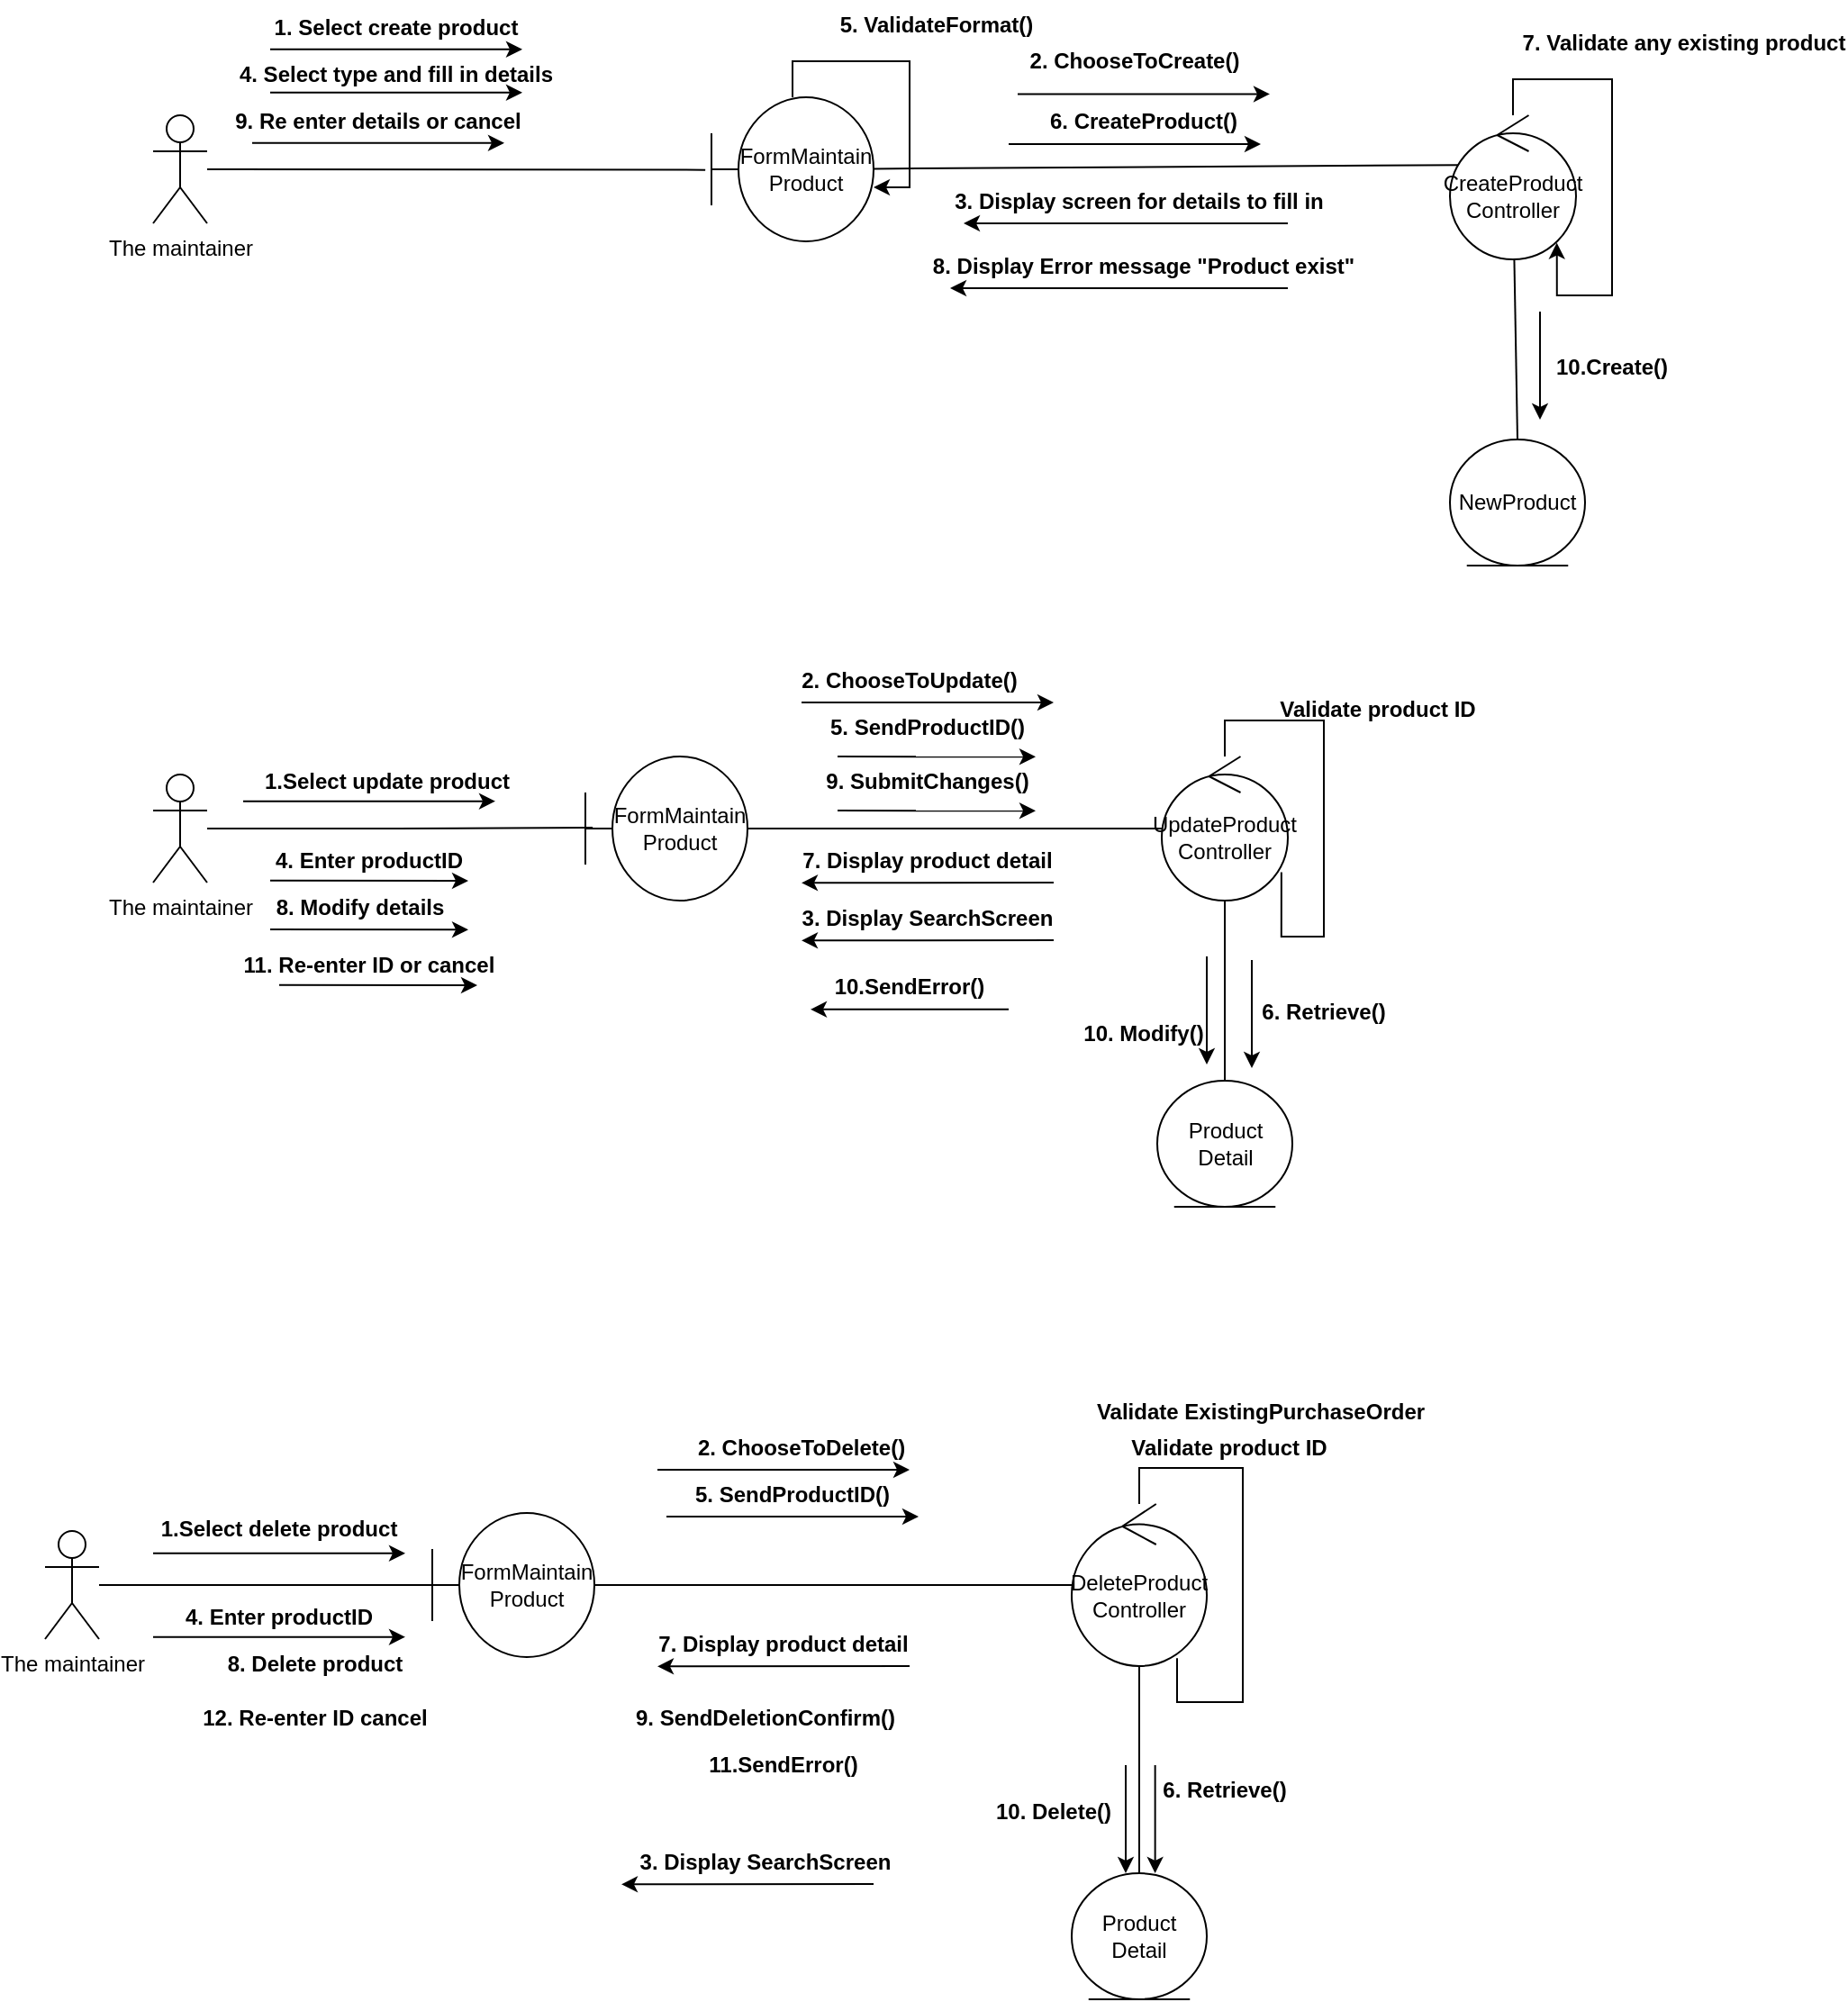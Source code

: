 <mxfile version="13.8.3" type="github">
  <diagram id="UbaRQ7SZipwC_jb8pstA" name="Page-1">
    <mxGraphModel dx="2523" dy="934" grid="1" gridSize="10" guides="1" tooltips="1" connect="1" arrows="1" fold="1" page="1" pageScale="1" pageWidth="850" pageHeight="1100" math="0" shadow="0">
      <root>
        <mxCell id="0" />
        <mxCell id="1" parent="0" />
        <mxCell id="t10QagFbox6d3jLnH6TC-21" style="edgeStyle=none;rounded=0;orthogonalLoop=1;jettySize=auto;html=1;entryX=-0.038;entryY=0.504;entryDx=0;entryDy=0;entryPerimeter=0;endArrow=none;endFill=0;" edge="1" parent="1" source="t10QagFbox6d3jLnH6TC-1" target="t10QagFbox6d3jLnH6TC-2">
          <mxGeometry relative="1" as="geometry">
            <mxPoint x="278.38" y="326.8" as="targetPoint" />
          </mxGeometry>
        </mxCell>
        <mxCell id="t10QagFbox6d3jLnH6TC-1" value="The maintainer" style="shape=umlActor;verticalLabelPosition=bottom;verticalAlign=top;html=1;" vertex="1" parent="1">
          <mxGeometry x="30" y="294" width="30" height="60" as="geometry" />
        </mxCell>
        <mxCell id="t10QagFbox6d3jLnH6TC-9" style="edgeStyle=orthogonalEdgeStyle;rounded=0;orthogonalLoop=1;jettySize=auto;html=1;endArrow=classic;endFill=1;entryX=1;entryY=0.625;entryDx=0;entryDy=0;entryPerimeter=0;" edge="1" parent="1" source="t10QagFbox6d3jLnH6TC-2" target="t10QagFbox6d3jLnH6TC-2">
          <mxGeometry relative="1" as="geometry">
            <mxPoint x="440" y="214" as="targetPoint" />
          </mxGeometry>
        </mxCell>
        <mxCell id="t10QagFbox6d3jLnH6TC-10" style="rounded=0;orthogonalLoop=1;jettySize=auto;html=1;entryX=0.094;entryY=0.345;entryDx=0;entryDy=0;entryPerimeter=0;endArrow=none;endFill=0;" edge="1" parent="1" source="t10QagFbox6d3jLnH6TC-2" target="t10QagFbox6d3jLnH6TC-3">
          <mxGeometry relative="1" as="geometry" />
        </mxCell>
        <mxCell id="t10QagFbox6d3jLnH6TC-2" value="FormMaintain&lt;br&gt;Product" style="shape=umlBoundary;whiteSpace=wrap;html=1;" vertex="1" parent="1">
          <mxGeometry x="340" y="284" width="90" height="80" as="geometry" />
        </mxCell>
        <mxCell id="t10QagFbox6d3jLnH6TC-14" style="edgeStyle=none;rounded=0;orthogonalLoop=1;jettySize=auto;html=1;entryX=0.5;entryY=0;entryDx=0;entryDy=0;endArrow=none;endFill=0;" edge="1" parent="1" source="t10QagFbox6d3jLnH6TC-3" target="t10QagFbox6d3jLnH6TC-13">
          <mxGeometry relative="1" as="geometry" />
        </mxCell>
        <mxCell id="t10QagFbox6d3jLnH6TC-27" style="edgeStyle=orthogonalEdgeStyle;rounded=0;orthogonalLoop=1;jettySize=auto;html=1;endArrow=classic;endFill=1;entryX=0.848;entryY=0.885;entryDx=0;entryDy=0;entryPerimeter=0;" edge="1" parent="1" source="t10QagFbox6d3jLnH6TC-3" target="t10QagFbox6d3jLnH6TC-3">
          <mxGeometry relative="1" as="geometry">
            <mxPoint x="785.0" y="270" as="targetPoint" />
          </mxGeometry>
        </mxCell>
        <mxCell id="t10QagFbox6d3jLnH6TC-3" value="CreateProduct&lt;br&gt;Controller" style="ellipse;shape=umlControl;whiteSpace=wrap;html=1;" vertex="1" parent="1">
          <mxGeometry x="750" y="294" width="70" height="80" as="geometry" />
        </mxCell>
        <mxCell id="t10QagFbox6d3jLnH6TC-5" value="1. Select create product" style="text;align=center;fontStyle=1;verticalAlign=middle;spacingLeft=3;spacingRight=3;strokeColor=none;rotatable=0;points=[[0,0.5],[1,0.5]];portConstraint=eastwest;" vertex="1" parent="1">
          <mxGeometry x="125" y="231.41" width="80" height="26" as="geometry" />
        </mxCell>
        <mxCell id="t10QagFbox6d3jLnH6TC-11" value="5. ValidateFormat()" style="text;align=center;fontStyle=1;verticalAlign=middle;spacingLeft=3;spacingRight=3;strokeColor=none;rotatable=0;points=[[0,0.5],[1,0.5]];portConstraint=eastwest;" vertex="1" parent="1">
          <mxGeometry x="425" y="230" width="80" height="26" as="geometry" />
        </mxCell>
        <mxCell id="t10QagFbox6d3jLnH6TC-12" value="6. CreateProduct()" style="text;align=center;fontStyle=1;verticalAlign=middle;spacingLeft=3;spacingRight=3;strokeColor=none;rotatable=0;points=[[0,0.5],[1,0.5]];portConstraint=eastwest;" vertex="1" parent="1">
          <mxGeometry x="540" y="283.41" width="80" height="26" as="geometry" />
        </mxCell>
        <mxCell id="t10QagFbox6d3jLnH6TC-13" value="NewProduct" style="ellipse;shape=umlEntity;whiteSpace=wrap;html=1;" vertex="1" parent="1">
          <mxGeometry x="750" y="474" width="75" height="70" as="geometry" />
        </mxCell>
        <mxCell id="t10QagFbox6d3jLnH6TC-15" value="10.Create()" style="text;align=center;fontStyle=1;verticalAlign=middle;spacingLeft=3;spacingRight=3;strokeColor=none;rotatable=0;points=[[0,0.5],[1,0.5]];portConstraint=eastwest;" vertex="1" parent="1">
          <mxGeometry x="800" y="420" width="80" height="26" as="geometry" />
        </mxCell>
        <mxCell id="t10QagFbox6d3jLnH6TC-22" value="3. Display screen for details to fill in" style="text;align=center;fontStyle=1;verticalAlign=middle;spacingLeft=3;spacingRight=3;strokeColor=none;rotatable=0;points=[[0,0.5],[1,0.5]];portConstraint=eastwest;" vertex="1" parent="1">
          <mxGeometry x="537.5" y="328" width="80" height="26" as="geometry" />
        </mxCell>
        <mxCell id="t10QagFbox6d3jLnH6TC-25" value="4. Select type and fill in details" style="text;align=center;fontStyle=1;verticalAlign=middle;spacingLeft=3;spacingRight=3;strokeColor=none;rotatable=0;points=[[0,0.5],[1,0.5]];portConstraint=eastwest;" vertex="1" parent="1">
          <mxGeometry x="125" y="257.41" width="80" height="26" as="geometry" />
        </mxCell>
        <mxCell id="t10QagFbox6d3jLnH6TC-28" value="7. Validate any existing product" style="text;align=center;fontStyle=1;verticalAlign=middle;spacingLeft=3;spacingRight=3;strokeColor=none;rotatable=0;points=[[0,0.5],[1,0.5]];portConstraint=eastwest;" vertex="1" parent="1">
          <mxGeometry x="840" y="240" width="80" height="26" as="geometry" />
        </mxCell>
        <mxCell id="t10QagFbox6d3jLnH6TC-29" value="8. Display Error message &quot;Product exist&quot;" style="text;align=center;fontStyle=1;verticalAlign=middle;spacingLeft=3;spacingRight=3;strokeColor=none;rotatable=0;points=[[0,0.5],[1,0.5]];portConstraint=eastwest;" vertex="1" parent="1">
          <mxGeometry x="540" y="364" width="80" height="26" as="geometry" />
        </mxCell>
        <mxCell id="t10QagFbox6d3jLnH6TC-30" value="9. Re enter details or cancel" style="text;align=center;fontStyle=1;verticalAlign=middle;spacingLeft=3;spacingRight=3;strokeColor=none;rotatable=0;points=[[0,0.5],[1,0.5]];portConstraint=eastwest;" vertex="1" parent="1">
          <mxGeometry x="115" y="283.41" width="80" height="26" as="geometry" />
        </mxCell>
        <mxCell id="t10QagFbox6d3jLnH6TC-36" style="edgeStyle=orthogonalEdgeStyle;rounded=0;orthogonalLoop=1;jettySize=auto;html=1;entryX=0.045;entryY=0.494;entryDx=0;entryDy=0;entryPerimeter=0;endArrow=none;endFill=0;" edge="1" parent="1" source="t10QagFbox6d3jLnH6TC-32" target="t10QagFbox6d3jLnH6TC-35">
          <mxGeometry relative="1" as="geometry" />
        </mxCell>
        <mxCell id="t10QagFbox6d3jLnH6TC-32" value="The maintainer" style="shape=umlActor;verticalLabelPosition=bottom;verticalAlign=top;html=1;" vertex="1" parent="1">
          <mxGeometry x="30" y="660" width="30" height="60" as="geometry" />
        </mxCell>
        <mxCell id="t10QagFbox6d3jLnH6TC-41" style="edgeStyle=orthogonalEdgeStyle;rounded=0;orthogonalLoop=1;jettySize=auto;html=1;endArrow=none;endFill=0;" edge="1" parent="1" source="t10QagFbox6d3jLnH6TC-35" target="t10QagFbox6d3jLnH6TC-40">
          <mxGeometry relative="1" as="geometry" />
        </mxCell>
        <mxCell id="t10QagFbox6d3jLnH6TC-35" value="FormMaintain&lt;br&gt;Product" style="shape=umlBoundary;whiteSpace=wrap;html=1;" vertex="1" parent="1">
          <mxGeometry x="270" y="650" width="90" height="80" as="geometry" />
        </mxCell>
        <mxCell id="t10QagFbox6d3jLnH6TC-37" value="1.Select update product" style="text;align=center;fontStyle=1;verticalAlign=middle;spacingLeft=3;spacingRight=3;strokeColor=none;rotatable=0;points=[[0,0.5],[1,0.5]];portConstraint=eastwest;" vertex="1" parent="1">
          <mxGeometry x="120" y="650" width="80" height="26" as="geometry" />
        </mxCell>
        <mxCell id="t10QagFbox6d3jLnH6TC-39" value="2. ChooseToCreate()" style="text;align=center;fontStyle=1;verticalAlign=middle;spacingLeft=3;spacingRight=3;strokeColor=none;rotatable=0;points=[[0,0.5],[1,0.5]];portConstraint=eastwest;" vertex="1" parent="1">
          <mxGeometry x="535" y="250" width="80" height="26" as="geometry" />
        </mxCell>
        <mxCell id="t10QagFbox6d3jLnH6TC-49" style="edgeStyle=orthogonalEdgeStyle;rounded=0;orthogonalLoop=1;jettySize=auto;html=1;entryX=0.5;entryY=0;entryDx=0;entryDy=0;endArrow=none;endFill=0;" edge="1" parent="1" source="t10QagFbox6d3jLnH6TC-40" target="t10QagFbox6d3jLnH6TC-48">
          <mxGeometry relative="1" as="geometry" />
        </mxCell>
        <mxCell id="t10QagFbox6d3jLnH6TC-40" value="UpdateProduct&lt;br&gt;Controller" style="ellipse;shape=umlControl;whiteSpace=wrap;html=1;" vertex="1" parent="1">
          <mxGeometry x="590" y="650" width="70" height="80" as="geometry" />
        </mxCell>
        <mxCell id="t10QagFbox6d3jLnH6TC-42" value="2. ChooseToUpdate()" style="text;align=center;fontStyle=1;verticalAlign=middle;spacingLeft=3;spacingRight=3;strokeColor=none;rotatable=0;points=[[0,0.5],[1,0.5]];portConstraint=eastwest;" vertex="1" parent="1">
          <mxGeometry x="410" y="594" width="80" height="26" as="geometry" />
        </mxCell>
        <mxCell id="t10QagFbox6d3jLnH6TC-43" value="3. Display SearchScreen" style="text;align=center;fontStyle=1;verticalAlign=middle;spacingLeft=3;spacingRight=3;strokeColor=none;rotatable=0;points=[[0,0.5],[1,0.5]];portConstraint=eastwest;" vertex="1" parent="1">
          <mxGeometry x="420" y="726" width="80" height="26" as="geometry" />
        </mxCell>
        <mxCell id="t10QagFbox6d3jLnH6TC-44" value="4. Enter productID" style="text;align=center;fontStyle=1;verticalAlign=middle;spacingLeft=3;spacingRight=3;strokeColor=none;rotatable=0;points=[[0,0.5],[1,0.5]];portConstraint=eastwest;" vertex="1" parent="1">
          <mxGeometry x="110" y="694" width="80" height="26" as="geometry" />
        </mxCell>
        <mxCell id="t10QagFbox6d3jLnH6TC-46" style="edgeStyle=orthogonalEdgeStyle;rounded=0;orthogonalLoop=1;jettySize=auto;html=1;entryX=0.949;entryY=0.803;entryDx=0;entryDy=0;entryPerimeter=0;endArrow=none;endFill=0;" edge="1" parent="1" source="t10QagFbox6d3jLnH6TC-40" target="t10QagFbox6d3jLnH6TC-40">
          <mxGeometry relative="1" as="geometry" />
        </mxCell>
        <mxCell id="t10QagFbox6d3jLnH6TC-47" value="Validate product ID" style="text;align=center;fontStyle=1;verticalAlign=middle;spacingLeft=3;spacingRight=3;strokeColor=none;rotatable=0;points=[[0,0.5],[1,0.5]];portConstraint=eastwest;" vertex="1" parent="1">
          <mxGeometry x="670" y="610" width="80" height="26" as="geometry" />
        </mxCell>
        <mxCell id="t10QagFbox6d3jLnH6TC-48" value="Product Detail" style="ellipse;shape=umlEntity;whiteSpace=wrap;html=1;" vertex="1" parent="1">
          <mxGeometry x="587.5" y="830" width="75" height="70" as="geometry" />
        </mxCell>
        <mxCell id="t10QagFbox6d3jLnH6TC-50" value="7. Display product detail" style="text;align=center;fontStyle=1;verticalAlign=middle;spacingLeft=3;spacingRight=3;strokeColor=none;rotatable=0;points=[[0,0.5],[1,0.5]];portConstraint=eastwest;" vertex="1" parent="1">
          <mxGeometry x="420" y="694" width="80" height="26" as="geometry" />
        </mxCell>
        <mxCell id="t10QagFbox6d3jLnH6TC-51" value="8. Modify details" style="text;align=center;fontStyle=1;verticalAlign=middle;spacingLeft=3;spacingRight=3;strokeColor=none;rotatable=0;points=[[0,0.5],[1,0.5]];portConstraint=eastwest;" vertex="1" parent="1">
          <mxGeometry x="105" y="720" width="80" height="26" as="geometry" />
        </mxCell>
        <mxCell id="t10QagFbox6d3jLnH6TC-52" value="6. Retrieve()" style="text;align=center;fontStyle=1;verticalAlign=middle;spacingLeft=3;spacingRight=3;strokeColor=none;rotatable=0;points=[[0,0.5],[1,0.5]];portConstraint=eastwest;" vertex="1" parent="1">
          <mxGeometry x="640" y="778" width="80" height="26" as="geometry" />
        </mxCell>
        <mxCell id="t10QagFbox6d3jLnH6TC-55" value="10. Modify()" style="text;align=center;fontStyle=1;verticalAlign=middle;spacingLeft=3;spacingRight=3;strokeColor=none;rotatable=0;points=[[0,0.5],[1,0.5]];portConstraint=eastwest;" vertex="1" parent="1">
          <mxGeometry x="540" y="790" width="80" height="26" as="geometry" />
        </mxCell>
        <mxCell id="t10QagFbox6d3jLnH6TC-56" value="10.SendError()" style="text;align=center;fontStyle=1;verticalAlign=middle;spacingLeft=3;spacingRight=3;strokeColor=none;rotatable=0;points=[[0,0.5],[1,0.5]];portConstraint=eastwest;" vertex="1" parent="1">
          <mxGeometry x="410" y="764" width="80" height="26" as="geometry" />
        </mxCell>
        <mxCell id="t10QagFbox6d3jLnH6TC-57" value="11. Re-enter ID or cancel" style="text;align=center;fontStyle=1;verticalAlign=middle;spacingLeft=3;spacingRight=3;strokeColor=none;rotatable=0;points=[[0,0.5],[1,0.5]];portConstraint=eastwest;" vertex="1" parent="1">
          <mxGeometry x="110" y="752" width="80" height="26" as="geometry" />
        </mxCell>
        <mxCell id="t10QagFbox6d3jLnH6TC-61" style="edgeStyle=orthogonalEdgeStyle;rounded=0;orthogonalLoop=1;jettySize=auto;html=1;endArrow=none;endFill=0;" edge="1" parent="1" source="t10QagFbox6d3jLnH6TC-58" target="t10QagFbox6d3jLnH6TC-59">
          <mxGeometry relative="1" as="geometry" />
        </mxCell>
        <mxCell id="t10QagFbox6d3jLnH6TC-58" value="The maintainer" style="shape=umlActor;verticalLabelPosition=bottom;verticalAlign=top;html=1;" vertex="1" parent="1">
          <mxGeometry x="-30" y="1080" width="30" height="60" as="geometry" />
        </mxCell>
        <mxCell id="t10QagFbox6d3jLnH6TC-62" style="edgeStyle=orthogonalEdgeStyle;rounded=0;orthogonalLoop=1;jettySize=auto;html=1;endArrow=none;endFill=0;" edge="1" parent="1" source="t10QagFbox6d3jLnH6TC-59" target="t10QagFbox6d3jLnH6TC-60">
          <mxGeometry relative="1" as="geometry" />
        </mxCell>
        <mxCell id="t10QagFbox6d3jLnH6TC-59" value="FormMaintain&lt;br&gt;Product" style="shape=umlBoundary;whiteSpace=wrap;html=1;" vertex="1" parent="1">
          <mxGeometry x="185" y="1070" width="90" height="80" as="geometry" />
        </mxCell>
        <mxCell id="t10QagFbox6d3jLnH6TC-73" style="edgeStyle=orthogonalEdgeStyle;rounded=0;orthogonalLoop=1;jettySize=auto;html=1;entryX=0.5;entryY=0;entryDx=0;entryDy=0;endArrow=none;endFill=0;" edge="1" parent="1" source="t10QagFbox6d3jLnH6TC-60" target="t10QagFbox6d3jLnH6TC-72">
          <mxGeometry relative="1" as="geometry" />
        </mxCell>
        <mxCell id="t10QagFbox6d3jLnH6TC-60" value="DeleteProduct&lt;br&gt;Controller" style="ellipse;shape=umlControl;whiteSpace=wrap;html=1;" vertex="1" parent="1">
          <mxGeometry x="540" y="1065" width="75" height="90" as="geometry" />
        </mxCell>
        <mxCell id="t10QagFbox6d3jLnH6TC-63" value="1.Select delete product" style="text;align=center;fontStyle=1;verticalAlign=middle;spacingLeft=3;spacingRight=3;strokeColor=none;rotatable=0;points=[[0,0.5],[1,0.5]];portConstraint=eastwest;" vertex="1" parent="1">
          <mxGeometry x="60" y="1065" width="80" height="26" as="geometry" />
        </mxCell>
        <mxCell id="t10QagFbox6d3jLnH6TC-64" value="2. ChooseToDelete()" style="text;align=center;fontStyle=1;verticalAlign=middle;spacingLeft=3;spacingRight=3;strokeColor=none;rotatable=0;points=[[0,0.5],[1,0.5]];portConstraint=eastwest;" vertex="1" parent="1">
          <mxGeometry x="350" y="1020" width="80" height="26" as="geometry" />
        </mxCell>
        <mxCell id="t10QagFbox6d3jLnH6TC-65" value="3. Display SearchScreen" style="text;align=center;fontStyle=1;verticalAlign=middle;spacingLeft=3;spacingRight=3;strokeColor=none;rotatable=0;points=[[0,0.5],[1,0.5]];portConstraint=eastwest;" vertex="1" parent="1">
          <mxGeometry x="330" y="1250" width="80" height="26" as="geometry" />
        </mxCell>
        <mxCell id="t10QagFbox6d3jLnH6TC-67" value="4. Enter productID" style="text;align=center;fontStyle=1;verticalAlign=middle;spacingLeft=3;spacingRight=3;strokeColor=none;rotatable=0;points=[[0,0.5],[1,0.5]];portConstraint=eastwest;" vertex="1" parent="1">
          <mxGeometry x="60" y="1114" width="80" height="26" as="geometry" />
        </mxCell>
        <mxCell id="t10QagFbox6d3jLnH6TC-68" value="5. SendProductID()" style="text;align=center;fontStyle=1;verticalAlign=middle;spacingLeft=3;spacingRight=3;strokeColor=none;rotatable=0;points=[[0,0.5],[1,0.5]];portConstraint=eastwest;" vertex="1" parent="1">
          <mxGeometry x="345" y="1046" width="80" height="26" as="geometry" />
        </mxCell>
        <mxCell id="t10QagFbox6d3jLnH6TC-69" value="5. SendProductID()" style="text;align=center;fontStyle=1;verticalAlign=middle;spacingLeft=3;spacingRight=3;strokeColor=none;rotatable=0;points=[[0,0.5],[1,0.5]];portConstraint=eastwest;" vertex="1" parent="1">
          <mxGeometry x="420" y="620" width="80" height="26" as="geometry" />
        </mxCell>
        <mxCell id="t10QagFbox6d3jLnH6TC-70" style="edgeStyle=orthogonalEdgeStyle;rounded=0;orthogonalLoop=1;jettySize=auto;html=1;entryX=0.78;entryY=0.952;entryDx=0;entryDy=0;entryPerimeter=0;endArrow=none;endFill=0;" edge="1" parent="1" source="t10QagFbox6d3jLnH6TC-60" target="t10QagFbox6d3jLnH6TC-60">
          <mxGeometry relative="1" as="geometry" />
        </mxCell>
        <mxCell id="t10QagFbox6d3jLnH6TC-71" value="Validate product ID" style="text;align=center;fontStyle=1;verticalAlign=middle;spacingLeft=3;spacingRight=3;strokeColor=none;rotatable=0;points=[[0,0.5],[1,0.5]];portConstraint=eastwest;" vertex="1" parent="1">
          <mxGeometry x="587.5" y="1020" width="80" height="26" as="geometry" />
        </mxCell>
        <mxCell id="t10QagFbox6d3jLnH6TC-72" value="Product Detail" style="ellipse;shape=umlEntity;whiteSpace=wrap;html=1;" vertex="1" parent="1">
          <mxGeometry x="540" y="1270" width="75" height="70" as="geometry" />
        </mxCell>
        <mxCell id="t10QagFbox6d3jLnH6TC-74" value="6. Retrieve()" style="text;align=center;fontStyle=1;verticalAlign=middle;spacingLeft=3;spacingRight=3;strokeColor=none;rotatable=0;points=[[0,0.5],[1,0.5]];portConstraint=eastwest;" vertex="1" parent="1">
          <mxGeometry x="585" y="1210" width="80" height="26" as="geometry" />
        </mxCell>
        <mxCell id="t10QagFbox6d3jLnH6TC-75" value="7. Display product detail" style="text;align=center;fontStyle=1;verticalAlign=middle;spacingLeft=3;spacingRight=3;strokeColor=none;rotatable=0;points=[[0,0.5],[1,0.5]];portConstraint=eastwest;" vertex="1" parent="1">
          <mxGeometry x="340" y="1129" width="80" height="26" as="geometry" />
        </mxCell>
        <mxCell id="t10QagFbox6d3jLnH6TC-76" value="8. Delete product" style="text;align=center;fontStyle=1;verticalAlign=middle;spacingLeft=3;spacingRight=3;strokeColor=none;rotatable=0;points=[[0,0.5],[1,0.5]];portConstraint=eastwest;" vertex="1" parent="1">
          <mxGeometry x="80" y="1140" width="80" height="26" as="geometry" />
        </mxCell>
        <mxCell id="t10QagFbox6d3jLnH6TC-77" value="9. SendDeletionConfirm()" style="text;align=center;fontStyle=1;verticalAlign=middle;spacingLeft=3;spacingRight=3;strokeColor=none;rotatable=0;points=[[0,0.5],[1,0.5]];portConstraint=eastwest;" vertex="1" parent="1">
          <mxGeometry x="330" y="1170" width="80" height="26" as="geometry" />
        </mxCell>
        <mxCell id="t10QagFbox6d3jLnH6TC-78" value="10. Delete()" style="text;align=center;fontStyle=1;verticalAlign=middle;spacingLeft=3;spacingRight=3;strokeColor=none;rotatable=0;points=[[0,0.5],[1,0.5]];portConstraint=eastwest;" vertex="1" parent="1">
          <mxGeometry x="490" y="1222" width="80" height="26" as="geometry" />
        </mxCell>
        <mxCell id="t10QagFbox6d3jLnH6TC-79" value="11.SendError()" style="text;align=center;fontStyle=1;verticalAlign=middle;spacingLeft=3;spacingRight=3;strokeColor=none;rotatable=0;points=[[0,0.5],[1,0.5]];portConstraint=eastwest;" vertex="1" parent="1">
          <mxGeometry x="340" y="1196" width="80" height="26" as="geometry" />
        </mxCell>
        <mxCell id="t10QagFbox6d3jLnH6TC-80" value="12. Re-enter ID cancel" style="text;align=center;fontStyle=1;verticalAlign=middle;spacingLeft=3;spacingRight=3;strokeColor=none;rotatable=0;points=[[0,0.5],[1,0.5]];portConstraint=eastwest;" vertex="1" parent="1">
          <mxGeometry x="80" y="1170" width="80" height="26" as="geometry" />
        </mxCell>
        <mxCell id="t10QagFbox6d3jLnH6TC-81" value="Validate ExistingPurchaseOrder" style="text;align=center;fontStyle=1;verticalAlign=middle;spacingLeft=3;spacingRight=3;strokeColor=none;rotatable=0;points=[[0,0.5],[1,0.5]];portConstraint=eastwest;" vertex="1" parent="1">
          <mxGeometry x="605" y="1000" width="80" height="26" as="geometry" />
        </mxCell>
        <mxCell id="t10QagFbox6d3jLnH6TC-82" value="" style="endArrow=classic;html=1;" edge="1" parent="1">
          <mxGeometry width="50" height="50" relative="1" as="geometry">
            <mxPoint x="95" y="257.41" as="sourcePoint" />
            <mxPoint x="235" y="257.41" as="targetPoint" />
          </mxGeometry>
        </mxCell>
        <mxCell id="t10QagFbox6d3jLnH6TC-83" value="" style="endArrow=classic;html=1;" edge="1" parent="1">
          <mxGeometry width="50" height="50" relative="1" as="geometry">
            <mxPoint x="510.0" y="282.23" as="sourcePoint" />
            <mxPoint x="650.0" y="282.23" as="targetPoint" />
          </mxGeometry>
        </mxCell>
        <mxCell id="t10QagFbox6d3jLnH6TC-85" value="" style="endArrow=classic;html=1;" edge="1" parent="1">
          <mxGeometry width="50" height="50" relative="1" as="geometry">
            <mxPoint x="660" y="354" as="sourcePoint" />
            <mxPoint x="480" y="354" as="targetPoint" />
          </mxGeometry>
        </mxCell>
        <mxCell id="t10QagFbox6d3jLnH6TC-87" value="" style="endArrow=classic;html=1;" edge="1" parent="1">
          <mxGeometry width="50" height="50" relative="1" as="geometry">
            <mxPoint x="95.0" y="281.41" as="sourcePoint" />
            <mxPoint x="235.0" y="281.41" as="targetPoint" />
          </mxGeometry>
        </mxCell>
        <mxCell id="t10QagFbox6d3jLnH6TC-88" value="" style="endArrow=classic;html=1;" edge="1" parent="1">
          <mxGeometry width="50" height="50" relative="1" as="geometry">
            <mxPoint x="505.0" y="310.0" as="sourcePoint" />
            <mxPoint x="645.0" y="310.0" as="targetPoint" />
          </mxGeometry>
        </mxCell>
        <mxCell id="t10QagFbox6d3jLnH6TC-89" value="" style="endArrow=classic;html=1;" edge="1" parent="1">
          <mxGeometry width="50" height="50" relative="1" as="geometry">
            <mxPoint x="800" y="403" as="sourcePoint" />
            <mxPoint x="800" y="463" as="targetPoint" />
          </mxGeometry>
        </mxCell>
        <mxCell id="t10QagFbox6d3jLnH6TC-90" value="" style="endArrow=classic;html=1;" edge="1" parent="1">
          <mxGeometry width="50" height="50" relative="1" as="geometry">
            <mxPoint x="660.0" y="390.0" as="sourcePoint" />
            <mxPoint x="472.5" y="390" as="targetPoint" />
          </mxGeometry>
        </mxCell>
        <mxCell id="t10QagFbox6d3jLnH6TC-91" value="" style="endArrow=classic;html=1;" edge="1" parent="1">
          <mxGeometry width="50" height="50" relative="1" as="geometry">
            <mxPoint x="85.0" y="309.41" as="sourcePoint" />
            <mxPoint x="225.0" y="309.41" as="targetPoint" />
          </mxGeometry>
        </mxCell>
        <mxCell id="t10QagFbox6d3jLnH6TC-92" value="" style="endArrow=classic;html=1;" edge="1" parent="1">
          <mxGeometry width="50" height="50" relative="1" as="geometry">
            <mxPoint x="80.0" y="674.82" as="sourcePoint" />
            <mxPoint x="220.0" y="674.82" as="targetPoint" />
          </mxGeometry>
        </mxCell>
        <mxCell id="t10QagFbox6d3jLnH6TC-93" value="" style="endArrow=classic;html=1;" edge="1" parent="1">
          <mxGeometry width="50" height="50" relative="1" as="geometry">
            <mxPoint x="390.0" y="620.0" as="sourcePoint" />
            <mxPoint x="530.0" y="620.0" as="targetPoint" />
          </mxGeometry>
        </mxCell>
        <mxCell id="t10QagFbox6d3jLnH6TC-94" value="" style="endArrow=classic;html=1;" edge="1" parent="1">
          <mxGeometry width="50" height="50" relative="1" as="geometry">
            <mxPoint x="530.0" y="752.0" as="sourcePoint" />
            <mxPoint x="390.0" y="752.18" as="targetPoint" />
          </mxGeometry>
        </mxCell>
        <mxCell id="t10QagFbox6d3jLnH6TC-95" value="" style="endArrow=classic;html=1;" edge="1" parent="1">
          <mxGeometry width="50" height="50" relative="1" as="geometry">
            <mxPoint x="95.0" y="718.82" as="sourcePoint" />
            <mxPoint x="205" y="719" as="targetPoint" />
          </mxGeometry>
        </mxCell>
        <mxCell id="t10QagFbox6d3jLnH6TC-96" value="" style="endArrow=classic;html=1;" edge="1" parent="1">
          <mxGeometry width="50" height="50" relative="1" as="geometry">
            <mxPoint x="410.0" y="650.0" as="sourcePoint" />
            <mxPoint x="520.0" y="650.18" as="targetPoint" />
          </mxGeometry>
        </mxCell>
        <mxCell id="t10QagFbox6d3jLnH6TC-97" value="" style="endArrow=classic;html=1;" edge="1" parent="1">
          <mxGeometry width="50" height="50" relative="1" as="geometry">
            <mxPoint x="640.0" y="763" as="sourcePoint" />
            <mxPoint x="640.0" y="823" as="targetPoint" />
          </mxGeometry>
        </mxCell>
        <mxCell id="t10QagFbox6d3jLnH6TC-98" value="" style="endArrow=classic;html=1;" edge="1" parent="1">
          <mxGeometry width="50" height="50" relative="1" as="geometry">
            <mxPoint x="530.0" y="720.0" as="sourcePoint" />
            <mxPoint x="390.0" y="720.18" as="targetPoint" />
          </mxGeometry>
        </mxCell>
        <mxCell id="t10QagFbox6d3jLnH6TC-99" value="" style="endArrow=classic;html=1;" edge="1" parent="1">
          <mxGeometry width="50" height="50" relative="1" as="geometry">
            <mxPoint x="95.0" y="746.0" as="sourcePoint" />
            <mxPoint x="205.0" y="746.18" as="targetPoint" />
          </mxGeometry>
        </mxCell>
        <mxCell id="t10QagFbox6d3jLnH6TC-100" value="9. SubmitChanges()" style="text;align=center;fontStyle=1;verticalAlign=middle;spacingLeft=3;spacingRight=3;strokeColor=none;rotatable=0;points=[[0,0.5],[1,0.5]];portConstraint=eastwest;" vertex="1" parent="1">
          <mxGeometry x="420" y="650" width="80" height="26" as="geometry" />
        </mxCell>
        <mxCell id="t10QagFbox6d3jLnH6TC-101" value="" style="endArrow=classic;html=1;" edge="1" parent="1">
          <mxGeometry width="50" height="50" relative="1" as="geometry">
            <mxPoint x="410.0" y="680.0" as="sourcePoint" />
            <mxPoint x="520.0" y="680.18" as="targetPoint" />
          </mxGeometry>
        </mxCell>
        <mxCell id="t10QagFbox6d3jLnH6TC-102" value="" style="endArrow=classic;html=1;" edge="1" parent="1">
          <mxGeometry width="50" height="50" relative="1" as="geometry">
            <mxPoint x="615.0" y="761" as="sourcePoint" />
            <mxPoint x="615.0" y="821" as="targetPoint" />
          </mxGeometry>
        </mxCell>
        <mxCell id="t10QagFbox6d3jLnH6TC-103" value="" style="endArrow=classic;html=1;" edge="1" parent="1">
          <mxGeometry width="50" height="50" relative="1" as="geometry">
            <mxPoint x="505.0" y="790.41" as="sourcePoint" />
            <mxPoint x="395" y="790.41" as="targetPoint" />
          </mxGeometry>
        </mxCell>
        <mxCell id="t10QagFbox6d3jLnH6TC-104" value="" style="endArrow=classic;html=1;" edge="1" parent="1">
          <mxGeometry width="50" height="50" relative="1" as="geometry">
            <mxPoint x="100.0" y="776.82" as="sourcePoint" />
            <mxPoint x="210.0" y="777.0" as="targetPoint" />
          </mxGeometry>
        </mxCell>
        <mxCell id="t10QagFbox6d3jLnH6TC-105" value="" style="endArrow=classic;html=1;" edge="1" parent="1">
          <mxGeometry width="50" height="50" relative="1" as="geometry">
            <mxPoint x="30.0" y="1092.41" as="sourcePoint" />
            <mxPoint x="170.0" y="1092.41" as="targetPoint" />
          </mxGeometry>
        </mxCell>
        <mxCell id="t10QagFbox6d3jLnH6TC-106" value="" style="endArrow=classic;html=1;" edge="1" parent="1">
          <mxGeometry width="50" height="50" relative="1" as="geometry">
            <mxPoint x="310.0" y="1046.0" as="sourcePoint" />
            <mxPoint x="450.0" y="1046.0" as="targetPoint" />
          </mxGeometry>
        </mxCell>
        <mxCell id="t10QagFbox6d3jLnH6TC-107" value="" style="endArrow=classic;html=1;" edge="1" parent="1">
          <mxGeometry width="50" height="50" relative="1" as="geometry">
            <mxPoint x="430.0" y="1276.0" as="sourcePoint" />
            <mxPoint x="290.0" y="1276.18" as="targetPoint" />
          </mxGeometry>
        </mxCell>
        <mxCell id="t10QagFbox6d3jLnH6TC-108" value="" style="endArrow=classic;html=1;" edge="1" parent="1">
          <mxGeometry width="50" height="50" relative="1" as="geometry">
            <mxPoint x="30.0" y="1138.82" as="sourcePoint" />
            <mxPoint x="170.0" y="1138.82" as="targetPoint" />
          </mxGeometry>
        </mxCell>
        <mxCell id="t10QagFbox6d3jLnH6TC-109" value="" style="endArrow=classic;html=1;" edge="1" parent="1">
          <mxGeometry width="50" height="50" relative="1" as="geometry">
            <mxPoint x="315.0" y="1072.0" as="sourcePoint" />
            <mxPoint x="455.0" y="1072.0" as="targetPoint" />
          </mxGeometry>
        </mxCell>
        <mxCell id="t10QagFbox6d3jLnH6TC-110" value="" style="endArrow=classic;html=1;" edge="1" parent="1">
          <mxGeometry width="50" height="50" relative="1" as="geometry">
            <mxPoint x="586.32" y="1210" as="sourcePoint" />
            <mxPoint x="586.32" y="1270" as="targetPoint" />
          </mxGeometry>
        </mxCell>
        <mxCell id="t10QagFbox6d3jLnH6TC-111" value="" style="endArrow=classic;html=1;" edge="1" parent="1">
          <mxGeometry width="50" height="50" relative="1" as="geometry">
            <mxPoint x="570.0" y="1210" as="sourcePoint" />
            <mxPoint x="570.0" y="1270" as="targetPoint" />
          </mxGeometry>
        </mxCell>
        <mxCell id="t10QagFbox6d3jLnH6TC-112" value="" style="endArrow=classic;html=1;" edge="1" parent="1">
          <mxGeometry width="50" height="50" relative="1" as="geometry">
            <mxPoint x="450.0" y="1155.0" as="sourcePoint" />
            <mxPoint x="310.0" y="1155.18" as="targetPoint" />
          </mxGeometry>
        </mxCell>
      </root>
    </mxGraphModel>
  </diagram>
</mxfile>
